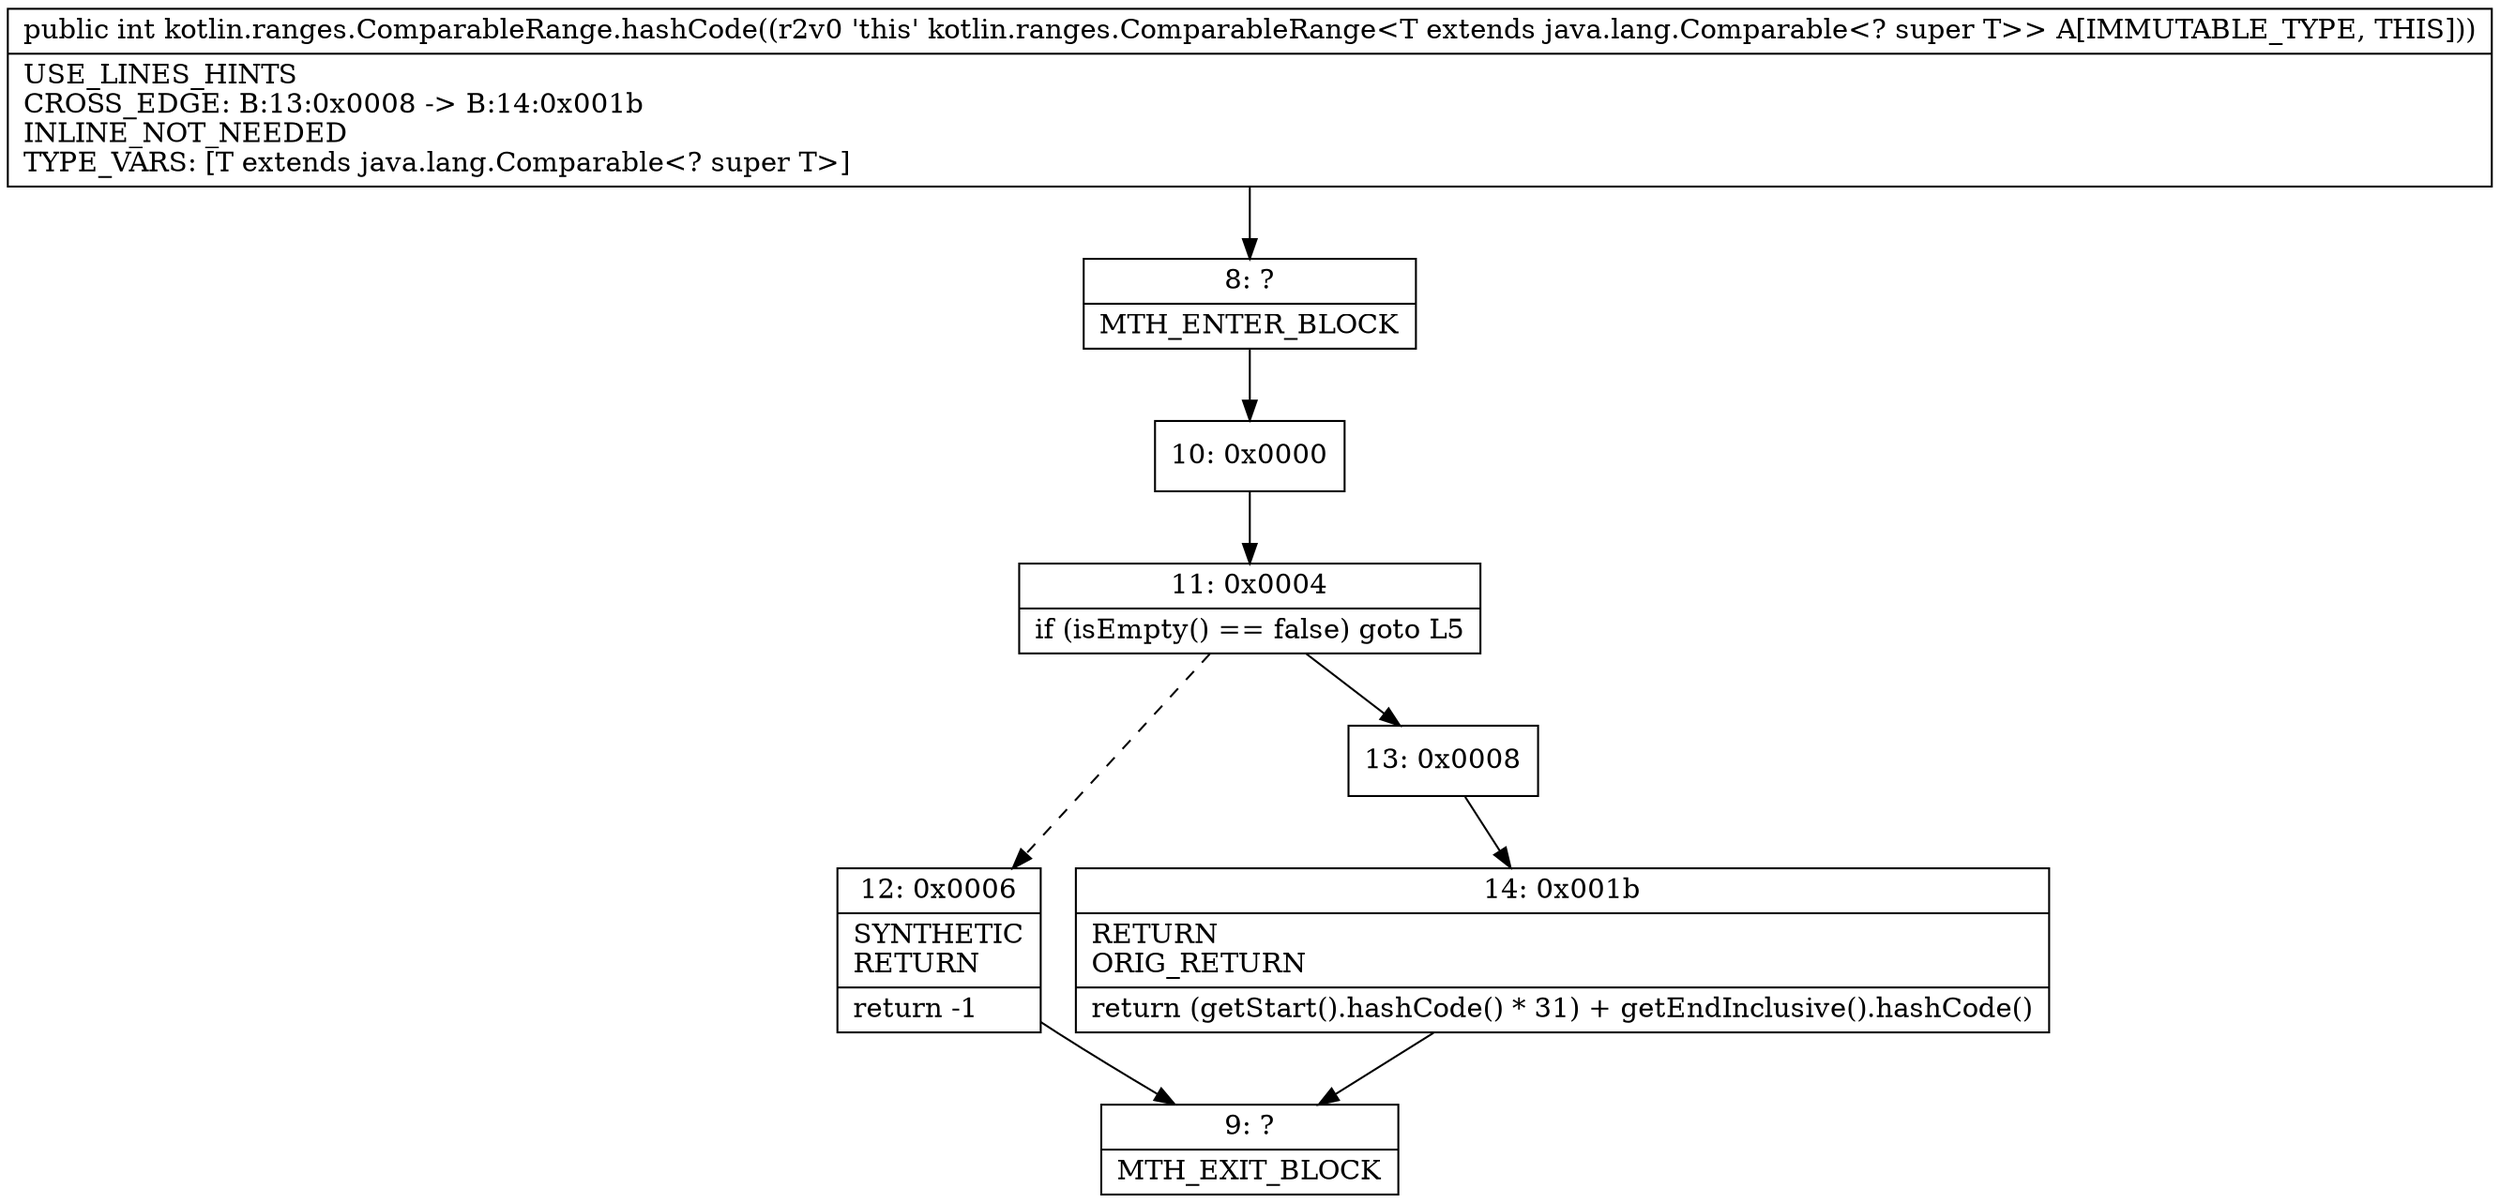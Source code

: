 digraph "CFG forkotlin.ranges.ComparableRange.hashCode()I" {
Node_8 [shape=record,label="{8\:\ ?|MTH_ENTER_BLOCK\l}"];
Node_10 [shape=record,label="{10\:\ 0x0000}"];
Node_11 [shape=record,label="{11\:\ 0x0004|if (isEmpty() == false) goto L5\l}"];
Node_12 [shape=record,label="{12\:\ 0x0006|SYNTHETIC\lRETURN\l|return \-1\l}"];
Node_9 [shape=record,label="{9\:\ ?|MTH_EXIT_BLOCK\l}"];
Node_13 [shape=record,label="{13\:\ 0x0008}"];
Node_14 [shape=record,label="{14\:\ 0x001b|RETURN\lORIG_RETURN\l|return (getStart().hashCode() * 31) + getEndInclusive().hashCode()\l}"];
MethodNode[shape=record,label="{public int kotlin.ranges.ComparableRange.hashCode((r2v0 'this' kotlin.ranges.ComparableRange\<T extends java.lang.Comparable\<? super T\>\> A[IMMUTABLE_TYPE, THIS]))  | USE_LINES_HINTS\lCROSS_EDGE: B:13:0x0008 \-\> B:14:0x001b\lINLINE_NOT_NEEDED\lTYPE_VARS: [T extends java.lang.Comparable\<? super T\>]\l}"];
MethodNode -> Node_8;Node_8 -> Node_10;
Node_10 -> Node_11;
Node_11 -> Node_12[style=dashed];
Node_11 -> Node_13;
Node_12 -> Node_9;
Node_13 -> Node_14;
Node_14 -> Node_9;
}

